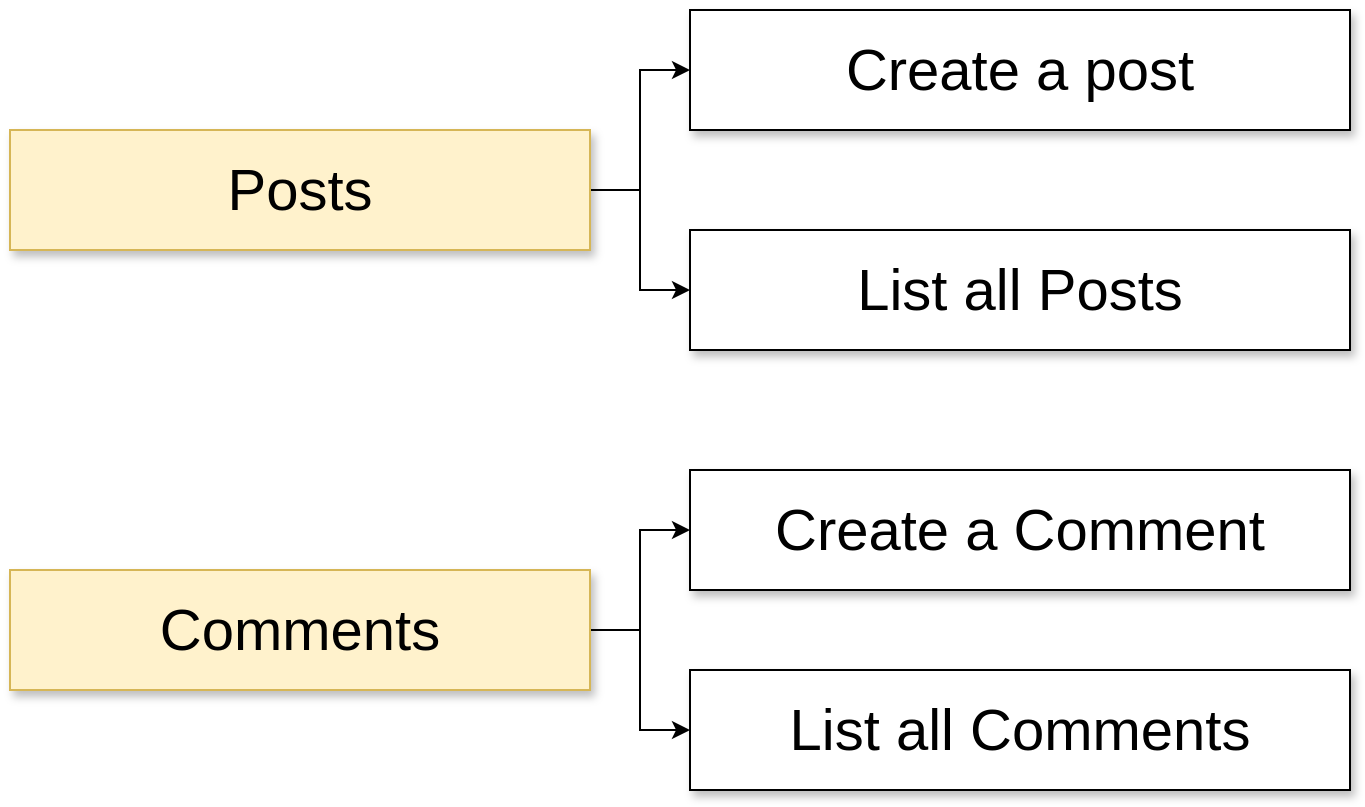 <mxfile version="20.3.0" type="device" pages="5"><diagram id="UQa1k7_Xg_hUvrx8phhT" name="Services"><mxGraphModel dx="782" dy="865" grid="1" gridSize="10" guides="1" tooltips="1" connect="1" arrows="1" fold="1" page="1" pageScale="1" pageWidth="850" pageHeight="1100" math="0" shadow="0"><root><mxCell id="0"/><mxCell id="1" parent="0"/><mxCell id="gxlVg0bmLkLY6soBnMuM-1" style="edgeStyle=orthogonalEdgeStyle;rounded=0;orthogonalLoop=1;jettySize=auto;html=1;fontSize=29;" edge="1" parent="1" source="gxlVg0bmLkLY6soBnMuM-3" target="gxlVg0bmLkLY6soBnMuM-4"><mxGeometry relative="1" as="geometry"/></mxCell><mxCell id="gxlVg0bmLkLY6soBnMuM-2" style="edgeStyle=orthogonalEdgeStyle;rounded=0;orthogonalLoop=1;jettySize=auto;html=1;fontSize=29;" edge="1" parent="1" source="gxlVg0bmLkLY6soBnMuM-3" target="gxlVg0bmLkLY6soBnMuM-5"><mxGeometry relative="1" as="geometry"/></mxCell><mxCell id="gxlVg0bmLkLY6soBnMuM-3" value="Posts" style="rounded=0;whiteSpace=wrap;html=1;fontSize=29;fillColor=#fff2cc;strokeColor=#d6b656;shadow=1;" vertex="1" parent="1"><mxGeometry x="80" y="250" width="290" height="60" as="geometry"/></mxCell><mxCell id="gxlVg0bmLkLY6soBnMuM-4" value="Create a post" style="rounded=0;whiteSpace=wrap;html=1;shadow=1;fontSize=29;" vertex="1" parent="1"><mxGeometry x="420" y="190" width="330" height="60" as="geometry"/></mxCell><mxCell id="gxlVg0bmLkLY6soBnMuM-5" value="List all Posts" style="rounded=0;whiteSpace=wrap;html=1;shadow=1;fontSize=29;" vertex="1" parent="1"><mxGeometry x="420" y="300" width="330" height="60" as="geometry"/></mxCell><mxCell id="hWS_W17as32DsucKTchO-1" style="edgeStyle=orthogonalEdgeStyle;rounded=0;orthogonalLoop=1;jettySize=auto;html=1;entryX=0;entryY=0.5;entryDx=0;entryDy=0;fontSize=29;" edge="1" parent="1" source="hWS_W17as32DsucKTchO-3" target="hWS_W17as32DsucKTchO-4"><mxGeometry relative="1" as="geometry"/></mxCell><mxCell id="hWS_W17as32DsucKTchO-2" style="edgeStyle=orthogonalEdgeStyle;rounded=0;orthogonalLoop=1;jettySize=auto;html=1;entryX=0;entryY=0.5;entryDx=0;entryDy=0;fontSize=29;" edge="1" parent="1" source="hWS_W17as32DsucKTchO-3" target="hWS_W17as32DsucKTchO-5"><mxGeometry relative="1" as="geometry"/></mxCell><mxCell id="hWS_W17as32DsucKTchO-3" value="Comments" style="rounded=0;whiteSpace=wrap;html=1;fontSize=29;fillColor=#fff2cc;strokeColor=#d6b656;shadow=1;" vertex="1" parent="1"><mxGeometry x="80" y="470" width="290" height="60" as="geometry"/></mxCell><mxCell id="hWS_W17as32DsucKTchO-4" value="Create a Comment" style="rounded=0;whiteSpace=wrap;html=1;shadow=1;fontSize=29;" vertex="1" parent="1"><mxGeometry x="420" y="420" width="330" height="60" as="geometry"/></mxCell><mxCell id="hWS_W17as32DsucKTchO-5" value="List all Comments" style="rounded=0;whiteSpace=wrap;html=1;shadow=1;fontSize=29;" vertex="1" parent="1"><mxGeometry x="420" y="520" width="330" height="60" as="geometry"/></mxCell></root></mxGraphModel></diagram><diagram id="YEviAdVFWJ-tDItKXBdt" name="Arch"><mxGraphModel dx="782" dy="865" grid="1" gridSize="10" guides="1" tooltips="1" connect="1" arrows="1" fold="1" page="1" pageScale="1" pageWidth="850" pageHeight="1100" math="0" shadow="0"><root><mxCell id="0"/><mxCell id="1" parent="0"/><mxCell id="t05M0ZFbNDnMMnJo51sD-1" style="edgeStyle=orthogonalEdgeStyle;rounded=0;orthogonalLoop=1;jettySize=auto;html=1;entryX=0;entryY=0.5;entryDx=0;entryDy=0;fontSize=23;" edge="1" parent="1" source="t05M0ZFbNDnMMnJo51sD-3" target="t05M0ZFbNDnMMnJo51sD-7"><mxGeometry relative="1" as="geometry"/></mxCell><mxCell id="t05M0ZFbNDnMMnJo51sD-2" style="edgeStyle=orthogonalEdgeStyle;rounded=0;orthogonalLoop=1;jettySize=auto;html=1;entryX=0;entryY=0.5;entryDx=0;entryDy=0;fontSize=23;" edge="1" parent="1" source="t05M0ZFbNDnMMnJo51sD-3" target="t05M0ZFbNDnMMnJo51sD-4"><mxGeometry relative="1" as="geometry"/></mxCell><mxCell id="t05M0ZFbNDnMMnJo51sD-3" value="React app" style="rounded=0;whiteSpace=wrap;html=1;fontSize=29;fillColor=#fff2cc;strokeColor=#d6b656;shadow=1;" vertex="1" parent="1"><mxGeometry x="40" y="400" width="230" height="60" as="geometry"/></mxCell><mxCell id="t05M0ZFbNDnMMnJo51sD-4" value="Post service" style="swimlane;shadow=1;fontSize=29;startSize=30;" vertex="1" parent="1"><mxGeometry x="360" y="270" width="370" height="120" as="geometry"/></mxCell><mxCell id="t05M0ZFbNDnMMnJo51sD-5" value="Router" style="rounded=0;whiteSpace=wrap;html=1;shadow=1;fontSize=29;" vertex="1" parent="t05M0ZFbNDnMMnJo51sD-4"><mxGeometry x="20" y="50" width="120" height="60" as="geometry"/></mxCell><mxCell id="t05M0ZFbNDnMMnJo51sD-6" value="Post feature" style="rounded=0;whiteSpace=wrap;html=1;shadow=1;fontSize=29;fillColor=#fff2cc;strokeColor=#d6b656;" vertex="1" parent="t05M0ZFbNDnMMnJo51sD-4"><mxGeometry x="150" y="50" width="200" height="60" as="geometry"/></mxCell><mxCell id="t05M0ZFbNDnMMnJo51sD-7" value="Comments service" style="swimlane;shadow=1;fontSize=29;startSize=30;" vertex="1" parent="1"><mxGeometry x="360" y="460" width="370" height="120" as="geometry"/></mxCell><mxCell id="t05M0ZFbNDnMMnJo51sD-8" value="Router" style="rounded=0;whiteSpace=wrap;html=1;shadow=1;fontSize=29;" vertex="1" parent="t05M0ZFbNDnMMnJo51sD-7"><mxGeometry x="20" y="50" width="120" height="60" as="geometry"/></mxCell><mxCell id="t05M0ZFbNDnMMnJo51sD-9" value="Comment feature" style="rounded=0;whiteSpace=wrap;html=1;shadow=1;fontSize=23;fillColor=#fff2cc;strokeColor=#d6b656;" vertex="1" parent="t05M0ZFbNDnMMnJo51sD-7"><mxGeometry x="150" y="50" width="200" height="60" as="geometry"/></mxCell></root></mxGraphModel></diagram><diagram id="5-PjPuXyVHRw-h4d9PJz" name="Post service"><mxGraphModel dx="782" dy="865" grid="1" gridSize="10" guides="1" tooltips="1" connect="1" arrows="1" fold="1" page="1" pageScale="1" pageWidth="850" pageHeight="1100" math="0" shadow="0"><root><mxCell id="0"/><mxCell id="1" parent="0"/><mxCell id="TTCb-_wJbqfoMlCUNMO1-7" style="edgeStyle=orthogonalEdgeStyle;rounded=0;orthogonalLoop=1;jettySize=auto;html=1;fontSize=29;" parent="1" source="TTCb-_wJbqfoMlCUNMO1-1" target="TTCb-_wJbqfoMlCUNMO1-3" edge="1"><mxGeometry relative="1" as="geometry"/></mxCell><mxCell id="TTCb-_wJbqfoMlCUNMO1-8" style="edgeStyle=orthogonalEdgeStyle;rounded=0;orthogonalLoop=1;jettySize=auto;html=1;fontSize=29;" parent="1" source="TTCb-_wJbqfoMlCUNMO1-1" target="TTCb-_wJbqfoMlCUNMO1-4" edge="1"><mxGeometry relative="1" as="geometry"/></mxCell><mxCell id="TTCb-_wJbqfoMlCUNMO1-1" value="Posts" style="rounded=0;whiteSpace=wrap;html=1;fontSize=29;fillColor=#fff2cc;strokeColor=#d6b656;shadow=1;" parent="1" vertex="1"><mxGeometry x="80" y="250" width="290" height="60" as="geometry"/></mxCell><mxCell id="TTCb-_wJbqfoMlCUNMO1-3" value="Create a post" style="rounded=0;whiteSpace=wrap;html=1;shadow=1;fontSize=29;" parent="1" vertex="1"><mxGeometry x="420" y="190" width="330" height="60" as="geometry"/></mxCell><mxCell id="TTCb-_wJbqfoMlCUNMO1-4" value="List all Posts" style="rounded=0;whiteSpace=wrap;html=1;shadow=1;fontSize=29;" parent="1" vertex="1"><mxGeometry x="420" y="300" width="330" height="60" as="geometry"/></mxCell><mxCell id="zUMk1hd2vlwrt2NWHKVN-1" value="Path" style="rounded=0;whiteSpace=wrap;html=1;fillColor=#dae8fc;strokeColor=#6c8ebf;shadow=1;" vertex="1" parent="1"><mxGeometry x="80" y="540" width="120" height="40" as="geometry"/></mxCell><mxCell id="zUMk1hd2vlwrt2NWHKVN-2" value="Posts Service" style="rounded=0;whiteSpace=wrap;html=1;fontSize=29;fillColor=#fff2cc;strokeColor=#d6b656;shadow=1;" vertex="1" parent="1"><mxGeometry x="80" y="490" width="680" height="40" as="geometry"/></mxCell><mxCell id="zUMk1hd2vlwrt2NWHKVN-3" value="Method" style="rounded=0;whiteSpace=wrap;html=1;fillColor=#dae8fc;strokeColor=#6c8ebf;shadow=1;" vertex="1" parent="1"><mxGeometry x="210" y="540" width="140" height="40" as="geometry"/></mxCell><mxCell id="zUMk1hd2vlwrt2NWHKVN-4" value="Body?" style="rounded=0;whiteSpace=wrap;html=1;fillColor=#dae8fc;strokeColor=#6c8ebf;shadow=1;" vertex="1" parent="1"><mxGeometry x="360" y="540" width="140" height="40" as="geometry"/></mxCell><mxCell id="zUMk1hd2vlwrt2NWHKVN-5" value="Goal" style="rounded=0;whiteSpace=wrap;html=1;fillColor=#dae8fc;strokeColor=#6c8ebf;shadow=1;" vertex="1" parent="1"><mxGeometry x="510" y="540" width="250" height="40" as="geometry"/></mxCell><mxCell id="zUMk1hd2vlwrt2NWHKVN-6" value="/posts" style="rounded=0;whiteSpace=wrap;html=1;shadow=1;" vertex="1" parent="1"><mxGeometry x="80" y="590" width="120" height="40" as="geometry"/></mxCell><mxCell id="zUMk1hd2vlwrt2NWHKVN-7" value="/posts" style="rounded=0;whiteSpace=wrap;html=1;shadow=1;" vertex="1" parent="1"><mxGeometry x="80" y="640" width="120" height="40" as="geometry"/></mxCell><mxCell id="zUMk1hd2vlwrt2NWHKVN-8" value="POST" style="rounded=0;whiteSpace=wrap;html=1;shadow=1;" vertex="1" parent="1"><mxGeometry x="210" y="590" width="140" height="40" as="geometry"/></mxCell><mxCell id="zUMk1hd2vlwrt2NWHKVN-9" value="GET" style="rounded=0;whiteSpace=wrap;html=1;shadow=1;" vertex="1" parent="1"><mxGeometry x="210" y="640" width="140" height="40" as="geometry"/></mxCell><mxCell id="zUMk1hd2vlwrt2NWHKVN-10" value="{ title: string }" style="rounded=0;whiteSpace=wrap;html=1;shadow=1;" vertex="1" parent="1"><mxGeometry x="360" y="590" width="140" height="40" as="geometry"/></mxCell><mxCell id="zUMk1hd2vlwrt2NWHKVN-11" value="-" style="rounded=0;whiteSpace=wrap;html=1;shadow=1;" vertex="1" parent="1"><mxGeometry x="360" y="640" width="140" height="40" as="geometry"/></mxCell><mxCell id="zUMk1hd2vlwrt2NWHKVN-12" value="Create a new post" style="rounded=0;whiteSpace=wrap;html=1;shadow=1;" vertex="1" parent="1"><mxGeometry x="510" y="590" width="250" height="40" as="geometry"/></mxCell><mxCell id="zUMk1hd2vlwrt2NWHKVN-13" value="Retrieve all posts" style="rounded=0;whiteSpace=wrap;html=1;shadow=1;" vertex="1" parent="1"><mxGeometry x="510" y="640" width="250" height="40" as="geometry"/></mxCell></root></mxGraphModel></diagram><diagram id="xKgUFnRV6uIQs9P35QJE" name="Comment Service"><mxGraphModel dx="782" dy="865" grid="1" gridSize="10" guides="1" tooltips="1" connect="1" arrows="1" fold="1" page="1" pageScale="1" pageWidth="850" pageHeight="1100" math="0" shadow="0"><root><mxCell id="0"/><mxCell id="1" parent="0"/><mxCell id="_6nafS4OrQD2awbyzC-g-1" style="edgeStyle=orthogonalEdgeStyle;rounded=0;orthogonalLoop=1;jettySize=auto;html=1;entryX=0;entryY=0.5;entryDx=0;entryDy=0;fontSize=29;" edge="1" parent="1" source="_6nafS4OrQD2awbyzC-g-3" target="_6nafS4OrQD2awbyzC-g-4"><mxGeometry relative="1" as="geometry"/></mxCell><mxCell id="_6nafS4OrQD2awbyzC-g-2" style="edgeStyle=orthogonalEdgeStyle;rounded=0;orthogonalLoop=1;jettySize=auto;html=1;entryX=0;entryY=0.5;entryDx=0;entryDy=0;fontSize=29;" edge="1" parent="1" source="_6nafS4OrQD2awbyzC-g-3" target="_6nafS4OrQD2awbyzC-g-5"><mxGeometry relative="1" as="geometry"/></mxCell><mxCell id="_6nafS4OrQD2awbyzC-g-3" value="Comments" style="rounded=0;whiteSpace=wrap;html=1;fontSize=29;fillColor=#fff2cc;strokeColor=#d6b656;shadow=1;" vertex="1" parent="1"><mxGeometry x="80" y="470" width="290" height="60" as="geometry"/></mxCell><mxCell id="_6nafS4OrQD2awbyzC-g-4" value="Create a Comment" style="rounded=0;whiteSpace=wrap;html=1;shadow=1;fontSize=29;" vertex="1" parent="1"><mxGeometry x="420" y="420" width="330" height="60" as="geometry"/></mxCell><mxCell id="_6nafS4OrQD2awbyzC-g-5" value="List all Comments" style="rounded=0;whiteSpace=wrap;html=1;shadow=1;fontSize=29;" vertex="1" parent="1"><mxGeometry x="420" y="520" width="330" height="60" as="geometry"/></mxCell><mxCell id="cnbube-fV5swNvZT8oFW-1" value="Path" style="rounded=0;whiteSpace=wrap;html=1;fillColor=#dae8fc;strokeColor=#6c8ebf;shadow=1;" vertex="1" parent="1"><mxGeometry x="70" y="700" width="180" height="40" as="geometry"/></mxCell><mxCell id="cnbube-fV5swNvZT8oFW-2" value="Comments Service" style="rounded=0;whiteSpace=wrap;html=1;fontSize=29;fillColor=#d5e8d4;strokeColor=#82b366;shadow=1;" vertex="1" parent="1"><mxGeometry x="70" y="650" width="680" height="40" as="geometry"/></mxCell><mxCell id="cnbube-fV5swNvZT8oFW-3" value="Method" style="rounded=0;whiteSpace=wrap;html=1;fillColor=#dae8fc;strokeColor=#6c8ebf;shadow=1;" vertex="1" parent="1"><mxGeometry x="260" y="700" width="140" height="40" as="geometry"/></mxCell><mxCell id="cnbube-fV5swNvZT8oFW-4" value="Body?" style="rounded=0;whiteSpace=wrap;html=1;fillColor=#dae8fc;strokeColor=#6c8ebf;shadow=1;" vertex="1" parent="1"><mxGeometry x="410" y="700" width="140" height="40" as="geometry"/></mxCell><mxCell id="cnbube-fV5swNvZT8oFW-5" value="Goal" style="rounded=0;whiteSpace=wrap;html=1;fillColor=#dae8fc;strokeColor=#6c8ebf;shadow=1;" vertex="1" parent="1"><mxGeometry x="560" y="700" width="190" height="40" as="geometry"/></mxCell><mxCell id="cnbube-fV5swNvZT8oFW-6" value="/posts/:id/comments" style="rounded=0;whiteSpace=wrap;html=1;shadow=1;" vertex="1" parent="1"><mxGeometry x="70" y="750" width="180" height="40" as="geometry"/></mxCell><mxCell id="cnbube-fV5swNvZT8oFW-7" value="/posts/:id/comments" style="rounded=0;whiteSpace=wrap;html=1;shadow=1;" vertex="1" parent="1"><mxGeometry x="70" y="800" width="180" height="40" as="geometry"/></mxCell><mxCell id="cnbube-fV5swNvZT8oFW-8" value="POST" style="rounded=0;whiteSpace=wrap;html=1;shadow=1;" vertex="1" parent="1"><mxGeometry x="260" y="750" width="140" height="40" as="geometry"/></mxCell><mxCell id="cnbube-fV5swNvZT8oFW-9" value="GET" style="rounded=0;whiteSpace=wrap;html=1;shadow=1;" vertex="1" parent="1"><mxGeometry x="260" y="800" width="140" height="40" as="geometry"/></mxCell><mxCell id="cnbube-fV5swNvZT8oFW-10" value="{ content: string }" style="rounded=0;whiteSpace=wrap;html=1;shadow=1;" vertex="1" parent="1"><mxGeometry x="410" y="750" width="140" height="40" as="geometry"/></mxCell><mxCell id="cnbube-fV5swNvZT8oFW-11" value="-" style="rounded=0;whiteSpace=wrap;html=1;shadow=1;" vertex="1" parent="1"><mxGeometry x="410" y="800" width="140" height="40" as="geometry"/></mxCell><mxCell id="cnbube-fV5swNvZT8oFW-12" value="Create a comment associated with the given post ID" style="rounded=0;whiteSpace=wrap;html=1;shadow=1;" vertex="1" parent="1"><mxGeometry x="560" y="750" width="190" height="40" as="geometry"/></mxCell><mxCell id="cnbube-fV5swNvZT8oFW-13" value="Retrieve all comments associated with the given post ID" style="rounded=0;whiteSpace=wrap;html=1;shadow=1;" vertex="1" parent="1"><mxGeometry x="560" y="800" width="190" height="40" as="geometry"/></mxCell></root></mxGraphModel></diagram><diagram id="YpHf4SCNUw6lrTLXl671" name="React structure"><mxGraphModel dx="782" dy="865" grid="1" gridSize="10" guides="1" tooltips="1" connect="1" arrows="1" fold="1" page="1" pageScale="1" pageWidth="850" pageHeight="1100" math="0" shadow="0"><root><mxCell id="0"/><mxCell id="1" parent="0"/><mxCell id="_3i0-8_uKQomf098N3iG-7" style="edgeStyle=orthogonalEdgeStyle;rounded=0;orthogonalLoop=1;jettySize=auto;html=1;" edge="1" parent="1" source="_3i0-8_uKQomf098N3iG-1" target="_3i0-8_uKQomf098N3iG-3"><mxGeometry relative="1" as="geometry"/></mxCell><mxCell id="_3i0-8_uKQomf098N3iG-9" style="edgeStyle=orthogonalEdgeStyle;rounded=0;orthogonalLoop=1;jettySize=auto;html=1;entryX=0.5;entryY=0;entryDx=0;entryDy=0;" edge="1" parent="1" source="_3i0-8_uKQomf098N3iG-1" target="_3i0-8_uKQomf098N3iG-4"><mxGeometry relative="1" as="geometry"/></mxCell><mxCell id="_3i0-8_uKQomf098N3iG-1" value="App" style="rounded=0;whiteSpace=wrap;html=1;shadow=1;" vertex="1" parent="1"><mxGeometry x="370" y="240" width="140" height="40" as="geometry"/></mxCell><mxCell id="_3i0-8_uKQomf098N3iG-10" style="edgeStyle=orthogonalEdgeStyle;rounded=0;orthogonalLoop=1;jettySize=auto;html=1;" edge="1" parent="1" source="_3i0-8_uKQomf098N3iG-3" target="_3i0-8_uKQomf098N3iG-5"><mxGeometry relative="1" as="geometry"/></mxCell><mxCell id="_3i0-8_uKQomf098N3iG-11" style="edgeStyle=orthogonalEdgeStyle;rounded=0;orthogonalLoop=1;jettySize=auto;html=1;" edge="1" parent="1" source="_3i0-8_uKQomf098N3iG-3" target="_3i0-8_uKQomf098N3iG-6"><mxGeometry relative="1" as="geometry"/></mxCell><mxCell id="_3i0-8_uKQomf098N3iG-3" value="PostList" style="rounded=0;whiteSpace=wrap;html=1;shadow=1;" vertex="1" parent="1"><mxGeometry x="230" y="340" width="140" height="40" as="geometry"/></mxCell><mxCell id="_3i0-8_uKQomf098N3iG-4" value="PostCreate" style="rounded=0;whiteSpace=wrap;html=1;shadow=1;" vertex="1" parent="1"><mxGeometry x="500" y="340" width="140" height="40" as="geometry"/></mxCell><mxCell id="_3i0-8_uKQomf098N3iG-5" value="CommentList" style="rounded=0;whiteSpace=wrap;html=1;shadow=1;" vertex="1" parent="1"><mxGeometry x="130" y="430" width="140" height="40" as="geometry"/></mxCell><mxCell id="_3i0-8_uKQomf098N3iG-6" value="CommentCreate" style="rounded=0;whiteSpace=wrap;html=1;shadow=1;" vertex="1" parent="1"><mxGeometry x="325" y="430" width="140" height="40" as="geometry"/></mxCell><mxCell id="_3i0-8_uKQomf098N3iG-12" value="Component&amp;nbsp;&lt;span style=&quot;text-align: left; background-color: initial;&quot;&gt;hierarchy&lt;/span&gt;" style="text;html=1;strokeColor=none;fillColor=none;align=center;verticalAlign=middle;whiteSpace=wrap;rounded=0;shadow=1;" vertex="1" parent="1"><mxGeometry x="358.75" y="190" width="170" height="30" as="geometry"/></mxCell><mxCell id="_3i0-8_uKQomf098N3iG-13" value="General Component Design" style="text;html=1;strokeColor=none;fillColor=none;align=center;verticalAlign=middle;whiteSpace=wrap;rounded=0;shadow=1;fontStyle=1;strokeWidth=0;fontSize=19;" vertex="1" parent="1"><mxGeometry x="351.25" y="150" width="177.5" height="30" as="geometry"/></mxCell><mxCell id="_3i0-8_uKQomf098N3iG-14" value="App component" style="text;html=1;strokeColor=none;fillColor=none;align=center;verticalAlign=middle;whiteSpace=wrap;rounded=0;shadow=1;" vertex="1" parent="1"><mxGeometry x="528.75" y="250" width="60" height="20" as="geometry"/></mxCell><mxCell id="_3i0-8_uKQomf098N3iG-16" value="Ability to create a post" style="text;html=1;strokeColor=none;fillColor=none;align=center;verticalAlign=middle;whiteSpace=wrap;rounded=0;shadow=1;" vertex="1" parent="1"><mxGeometry x="650" y="350" width="60" height="20" as="geometry"/></mxCell><mxCell id="_3i0-8_uKQomf098N3iG-17" value="Render all post structure, post themselfs" style="text;html=1;strokeColor=none;fillColor=none;align=center;verticalAlign=middle;whiteSpace=wrap;rounded=0;shadow=1;" vertex="1" parent="1"><mxGeometry x="160" y="350" width="60" height="20" as="geometry"/></mxCell></root></mxGraphModel></diagram></mxfile>
